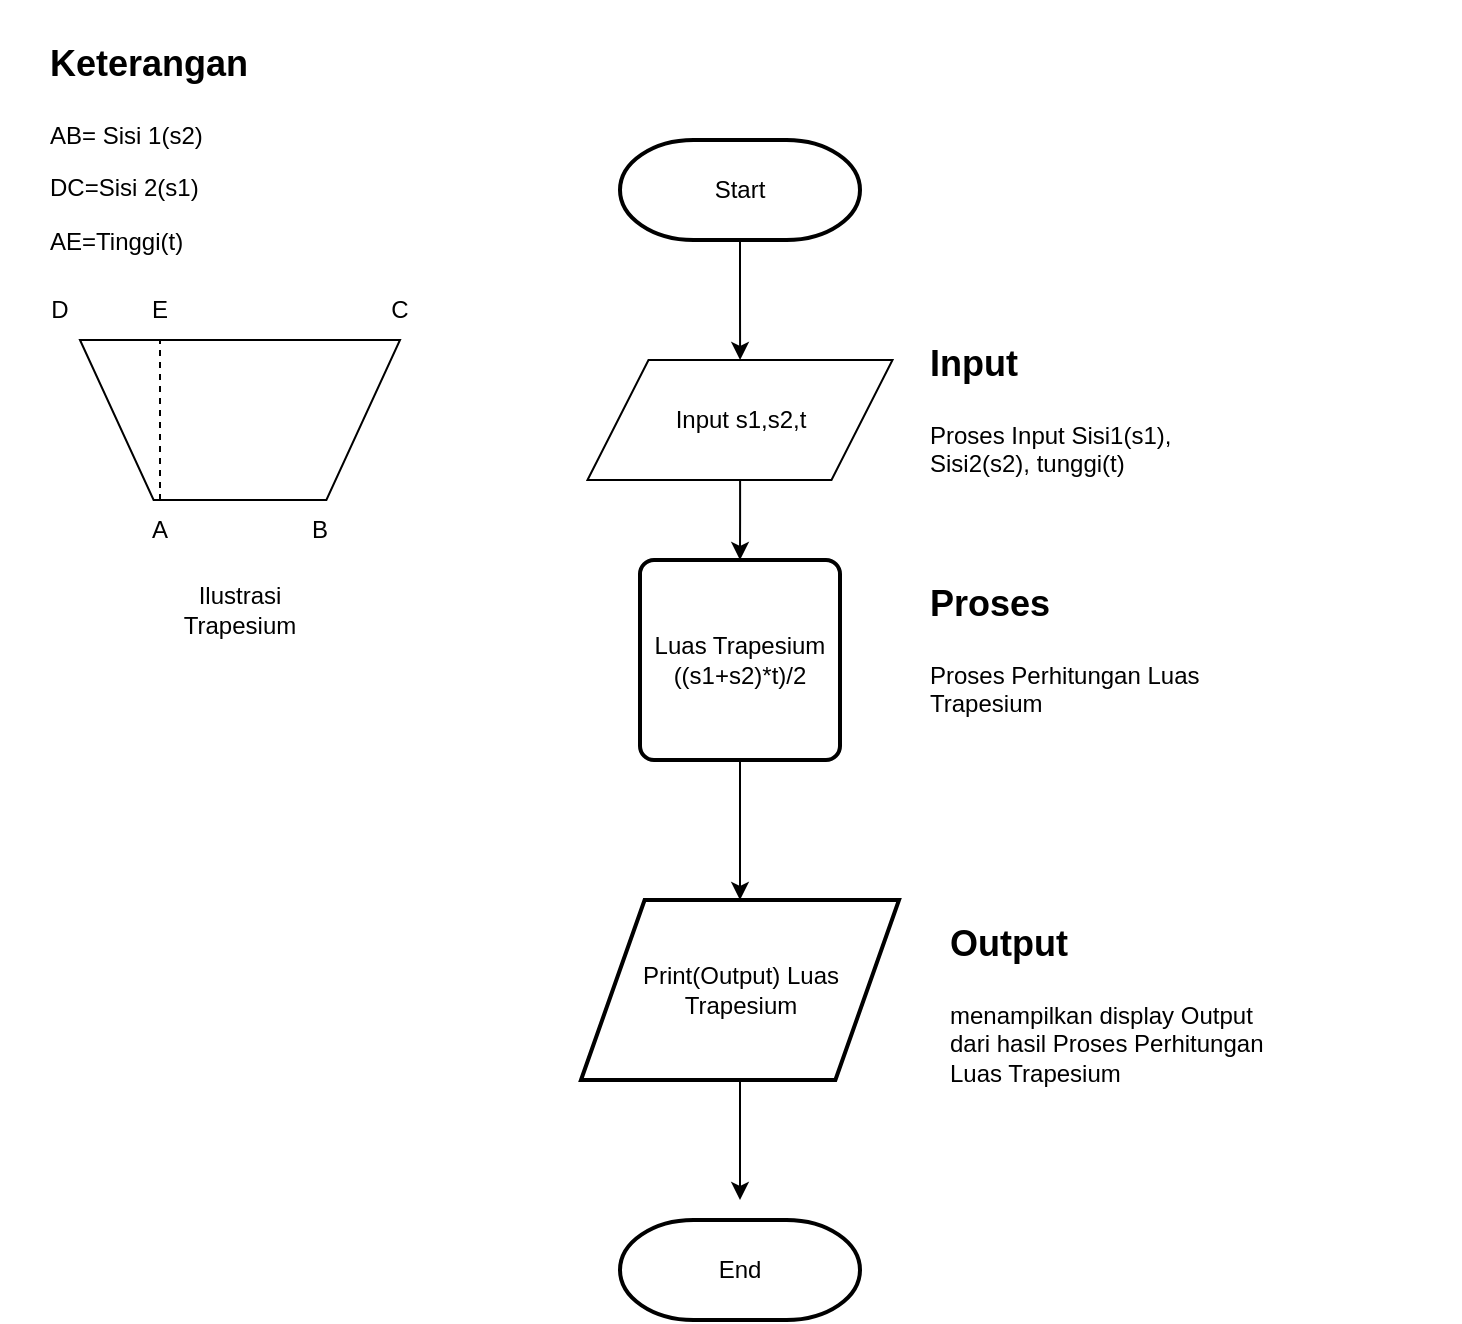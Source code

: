 <mxfile version="21.6.8" type="device">
  <diagram id="C5RBs43oDa-KdzZeNtuy" name="Page-1">
    <mxGraphModel dx="1418" dy="828" grid="1" gridSize="10" guides="1" tooltips="1" connect="1" arrows="1" fold="1" page="1" pageScale="1" pageWidth="827" pageHeight="1169" math="0" shadow="0">
      <root>
        <mxCell id="WIyWlLk6GJQsqaUBKTNV-0" />
        <mxCell id="WIyWlLk6GJQsqaUBKTNV-1" parent="WIyWlLk6GJQsqaUBKTNV-0" />
        <mxCell id="Z5KrbQyDtVeNkc9VHuar-0" value="" style="group" parent="WIyWlLk6GJQsqaUBKTNV-1" vertex="1" connectable="0">
          <mxGeometry x="160" y="100" width="590" height="590" as="geometry" />
        </mxCell>
        <mxCell id="Z5KrbQyDtVeNkc9VHuar-33" value="" style="group" parent="Z5KrbQyDtVeNkc9VHuar-0" vertex="1" connectable="0">
          <mxGeometry x="-10" width="510" height="590" as="geometry" />
        </mxCell>
        <mxCell id="Z5KrbQyDtVeNkc9VHuar-1" value="Start" style="strokeWidth=2;html=1;shape=mxgraph.flowchart.terminator;whiteSpace=wrap;" parent="Z5KrbQyDtVeNkc9VHuar-33" vertex="1">
          <mxGeometry x="180" width="120" height="50" as="geometry" />
        </mxCell>
        <mxCell id="Z5KrbQyDtVeNkc9VHuar-13" value="" style="edgeStyle=orthogonalEdgeStyle;rounded=0;orthogonalLoop=1;jettySize=auto;html=1;" parent="Z5KrbQyDtVeNkc9VHuar-33" source="Z5KrbQyDtVeNkc9VHuar-1" target="Z5KrbQyDtVeNkc9VHuar-5" edge="1">
          <mxGeometry relative="1" as="geometry" />
        </mxCell>
        <mxCell id="Z5KrbQyDtVeNkc9VHuar-19" value="&lt;h1&gt;&lt;font style=&quot;font-size: 18px;&quot;&gt;Output&lt;/font&gt;&lt;/h1&gt;&lt;p&gt;menampilkan display Output dari hasil Proses Perhitungan Luas Trapesium&lt;/p&gt;" style="text;html=1;strokeColor=none;fillColor=none;spacing=5;spacingTop=-20;whiteSpace=wrap;overflow=hidden;rounded=0;" parent="Z5KrbQyDtVeNkc9VHuar-33" vertex="1">
          <mxGeometry x="340" y="380" width="170" height="105" as="geometry" />
        </mxCell>
        <mxCell id="Z5KrbQyDtVeNkc9VHuar-23" value="B" style="text;html=1;strokeColor=none;fillColor=none;align=center;verticalAlign=middle;whiteSpace=wrap;rounded=0;" parent="Z5KrbQyDtVeNkc9VHuar-33" vertex="1">
          <mxGeometry y="180" width="60" height="30" as="geometry" />
        </mxCell>
        <mxCell id="Z5KrbQyDtVeNkc9VHuar-24" value="C" style="text;html=1;strokeColor=none;fillColor=none;align=center;verticalAlign=middle;whiteSpace=wrap;rounded=0;" parent="Z5KrbQyDtVeNkc9VHuar-33" vertex="1">
          <mxGeometry x="40" y="70" width="60" height="30" as="geometry" />
        </mxCell>
        <mxCell id="Z5KrbQyDtVeNkc9VHuar-4" value="" style="group" parent="Z5KrbQyDtVeNkc9VHuar-33" vertex="1" connectable="0">
          <mxGeometry x="147.5" y="110" width="206.25" height="480" as="geometry" />
        </mxCell>
        <mxCell id="Z5KrbQyDtVeNkc9VHuar-5" value="Input s1,s2,t" style="shape=parallelogram;whiteSpace=wrap;html=1;backgroundOutline=1;" parent="Z5KrbQyDtVeNkc9VHuar-4" vertex="1">
          <mxGeometry x="16.25" width="152.5" height="60" as="geometry" />
        </mxCell>
        <mxCell id="Z5KrbQyDtVeNkc9VHuar-7" value="" style="edgeStyle=orthogonalEdgeStyle;rounded=0;orthogonalLoop=1;jettySize=auto;html=1;" parent="Z5KrbQyDtVeNkc9VHuar-4" source="Z5KrbQyDtVeNkc9VHuar-5" edge="1">
          <mxGeometry relative="1" as="geometry">
            <mxPoint x="92.5" y="100" as="targetPoint" />
          </mxGeometry>
        </mxCell>
        <mxCell id="Z5KrbQyDtVeNkc9VHuar-8" value="End" style="strokeWidth=2;html=1;shape=mxgraph.flowchart.terminator;whiteSpace=wrap;" parent="Z5KrbQyDtVeNkc9VHuar-4" vertex="1">
          <mxGeometry x="32.5" y="430" width="120" height="50" as="geometry" />
        </mxCell>
        <mxCell id="Z5KrbQyDtVeNkc9VHuar-9" style="edgeStyle=orthogonalEdgeStyle;rounded=0;orthogonalLoop=1;jettySize=auto;html=1;" parent="Z5KrbQyDtVeNkc9VHuar-4" source="Z5KrbQyDtVeNkc9VHuar-3" edge="1">
          <mxGeometry relative="1" as="geometry">
            <mxPoint x="92.5" y="420" as="targetPoint" />
          </mxGeometry>
        </mxCell>
        <mxCell id="Z5KrbQyDtVeNkc9VHuar-30" value="" style="edgeStyle=orthogonalEdgeStyle;rounded=0;orthogonalLoop=1;jettySize=auto;html=1;" parent="Z5KrbQyDtVeNkc9VHuar-4" source="Z5KrbQyDtVeNkc9VHuar-29" target="Z5KrbQyDtVeNkc9VHuar-3" edge="1">
          <mxGeometry relative="1" as="geometry" />
        </mxCell>
        <mxCell id="Z5KrbQyDtVeNkc9VHuar-29" value="Luas Trapesium ((s1+s2)*t)/2" style="rounded=1;whiteSpace=wrap;html=1;absoluteArcSize=1;arcSize=14;strokeWidth=2;" parent="Z5KrbQyDtVeNkc9VHuar-4" vertex="1">
          <mxGeometry x="42.5" y="100" width="100" height="100" as="geometry" />
        </mxCell>
        <mxCell id="Z5KrbQyDtVeNkc9VHuar-3" value="Print(Output) Luas Trapesium" style="strokeWidth=2;html=1;shape=parallelogram;whiteSpace=wrap;" parent="Z5KrbQyDtVeNkc9VHuar-4" vertex="1">
          <mxGeometry x="13" y="270" width="159" height="90" as="geometry" />
        </mxCell>
        <mxCell id="Z5KrbQyDtVeNkc9VHuar-31" value="&lt;h1&gt;&lt;font style=&quot;font-size: 18px;&quot;&gt;Proses&lt;/font&gt;&lt;/h1&gt;&lt;p&gt;Proses Perhitungan Luas Trapesium&lt;/p&gt;" style="text;html=1;strokeColor=none;fillColor=none;spacing=5;spacingTop=-20;whiteSpace=wrap;overflow=hidden;rounded=0;" parent="Z5KrbQyDtVeNkc9VHuar-33" vertex="1">
          <mxGeometry x="330" y="210" width="170" height="105" as="geometry" />
        </mxCell>
        <mxCell id="Z5KrbQyDtVeNkc9VHuar-32" value="&lt;h1&gt;&lt;font style=&quot;font-size: 18px;&quot;&gt;Input&lt;/font&gt;&lt;/h1&gt;&lt;p&gt;Proses Input Sisi1(s1), Sisi2(s2), tunggi(t)&lt;/p&gt;" style="text;html=1;strokeColor=none;fillColor=none;spacing=5;spacingTop=-20;whiteSpace=wrap;overflow=hidden;rounded=0;" parent="Z5KrbQyDtVeNkc9VHuar-33" vertex="1">
          <mxGeometry x="330" y="90" width="170" height="105" as="geometry" />
        </mxCell>
        <mxCell id="Z5KrbQyDtVeNkc9VHuar-20" value="" style="verticalLabelPosition=middle;verticalAlign=middle;html=1;shape=trapezoid;perimeter=trapezoidPerimeter;whiteSpace=wrap;size=0.23;arcSize=10;flipV=1;labelPosition=center;align=center;" parent="WIyWlLk6GJQsqaUBKTNV-1" vertex="1">
          <mxGeometry x="60" y="200" width="160" height="80" as="geometry" />
        </mxCell>
        <mxCell id="Z5KrbQyDtVeNkc9VHuar-21" value="Ilustrasi Trapesium" style="text;html=1;strokeColor=none;fillColor=none;align=center;verticalAlign=middle;whiteSpace=wrap;rounded=0;" parent="WIyWlLk6GJQsqaUBKTNV-1" vertex="1">
          <mxGeometry x="110" y="320" width="60" height="30" as="geometry" />
        </mxCell>
        <mxCell id="Z5KrbQyDtVeNkc9VHuar-22" value="A" style="text;html=1;strokeColor=none;fillColor=none;align=center;verticalAlign=middle;whiteSpace=wrap;rounded=0;" parent="WIyWlLk6GJQsqaUBKTNV-1" vertex="1">
          <mxGeometry x="70" y="280" width="60" height="30" as="geometry" />
        </mxCell>
        <mxCell id="Z5KrbQyDtVeNkc9VHuar-25" value="D" style="text;html=1;strokeColor=none;fillColor=none;align=center;verticalAlign=middle;whiteSpace=wrap;rounded=0;" parent="WIyWlLk6GJQsqaUBKTNV-1" vertex="1">
          <mxGeometry x="20" y="170" width="60" height="30" as="geometry" />
        </mxCell>
        <mxCell id="Z5KrbQyDtVeNkc9VHuar-26" value="" style="endArrow=none;dashed=1;html=1;rounded=0;exitX=0.5;exitY=0;exitDx=0;exitDy=0;entryX=0.25;entryY=0;entryDx=0;entryDy=0;" parent="WIyWlLk6GJQsqaUBKTNV-1" source="Z5KrbQyDtVeNkc9VHuar-22" target="Z5KrbQyDtVeNkc9VHuar-20" edge="1">
          <mxGeometry width="50" height="50" relative="1" as="geometry">
            <mxPoint x="390" y="450" as="sourcePoint" />
            <mxPoint x="440" y="400" as="targetPoint" />
          </mxGeometry>
        </mxCell>
        <mxCell id="Z5KrbQyDtVeNkc9VHuar-27" value="E" style="text;html=1;strokeColor=none;fillColor=none;align=center;verticalAlign=middle;whiteSpace=wrap;rounded=0;" parent="WIyWlLk6GJQsqaUBKTNV-1" vertex="1">
          <mxGeometry x="70" y="170" width="60" height="30" as="geometry" />
        </mxCell>
        <mxCell id="Z5KrbQyDtVeNkc9VHuar-16" value="&lt;h1&gt;&lt;font style=&quot;font-size: 18px;&quot;&gt;Keterangan&lt;/font&gt;&lt;/h1&gt;&lt;p&gt;AB= Sisi 1(s2)&lt;/p&gt;&lt;p&gt;DC=Sisi 2(s1)&lt;/p&gt;&lt;p&gt;AE=Tinggi(t)&lt;/p&gt;" style="text;html=1;strokeColor=none;fillColor=none;spacing=5;spacingTop=-20;whiteSpace=wrap;overflow=hidden;rounded=0;" parent="WIyWlLk6GJQsqaUBKTNV-1" vertex="1">
          <mxGeometry x="40" y="40" width="170" height="140" as="geometry" />
        </mxCell>
      </root>
    </mxGraphModel>
  </diagram>
</mxfile>
